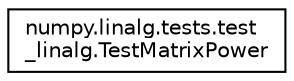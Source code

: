 digraph "Graphical Class Hierarchy"
{
 // LATEX_PDF_SIZE
  edge [fontname="Helvetica",fontsize="10",labelfontname="Helvetica",labelfontsize="10"];
  node [fontname="Helvetica",fontsize="10",shape=record];
  rankdir="LR";
  Node0 [label="numpy.linalg.tests.test\l_linalg.TestMatrixPower",height=0.2,width=0.4,color="black", fillcolor="white", style="filled",URL="$classnumpy_1_1linalg_1_1tests_1_1test__linalg_1_1TestMatrixPower.html",tooltip=" "];
}
